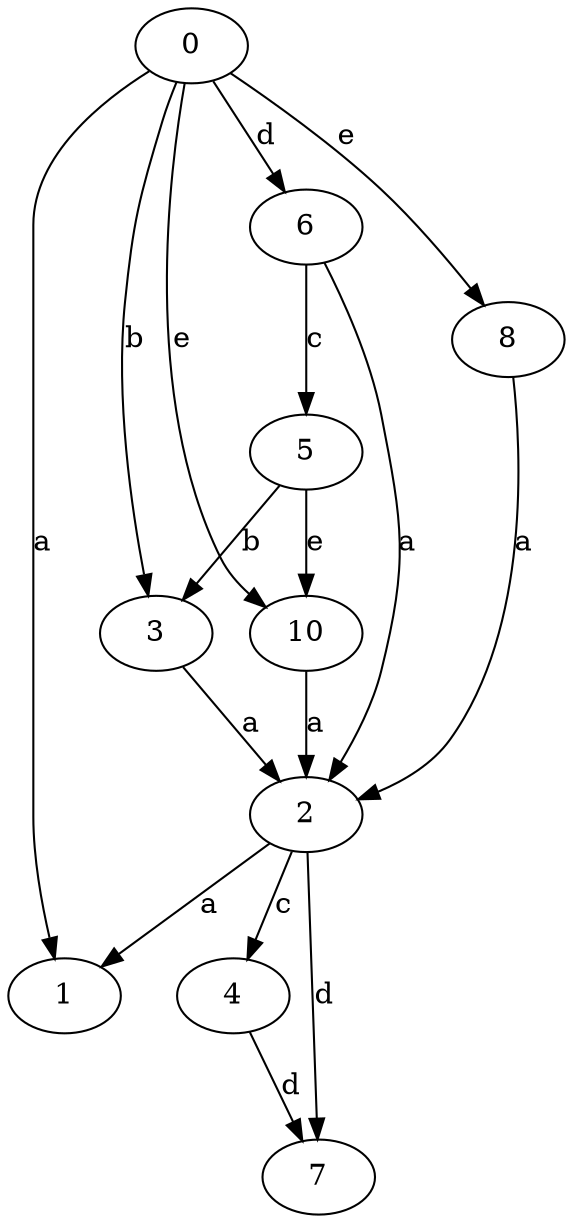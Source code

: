 strict digraph  {
1;
2;
3;
4;
5;
0;
6;
7;
8;
10;
2 -> 1  [label=a];
2 -> 4  [label=c];
2 -> 7  [label=d];
3 -> 2  [label=a];
4 -> 7  [label=d];
5 -> 3  [label=b];
5 -> 10  [label=e];
0 -> 1  [label=a];
0 -> 3  [label=b];
0 -> 6  [label=d];
0 -> 8  [label=e];
0 -> 10  [label=e];
6 -> 2  [label=a];
6 -> 5  [label=c];
8 -> 2  [label=a];
10 -> 2  [label=a];
}

